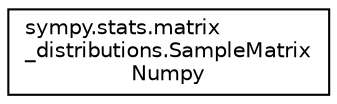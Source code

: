 digraph "Graphical Class Hierarchy"
{
 // LATEX_PDF_SIZE
  edge [fontname="Helvetica",fontsize="10",labelfontname="Helvetica",labelfontsize="10"];
  node [fontname="Helvetica",fontsize="10",shape=record];
  rankdir="LR";
  Node0 [label="sympy.stats.matrix\l_distributions.SampleMatrix\lNumpy",height=0.2,width=0.4,color="black", fillcolor="white", style="filled",URL="$classsympy_1_1stats_1_1matrix__distributions_1_1SampleMatrixNumpy.html",tooltip=" "];
}
